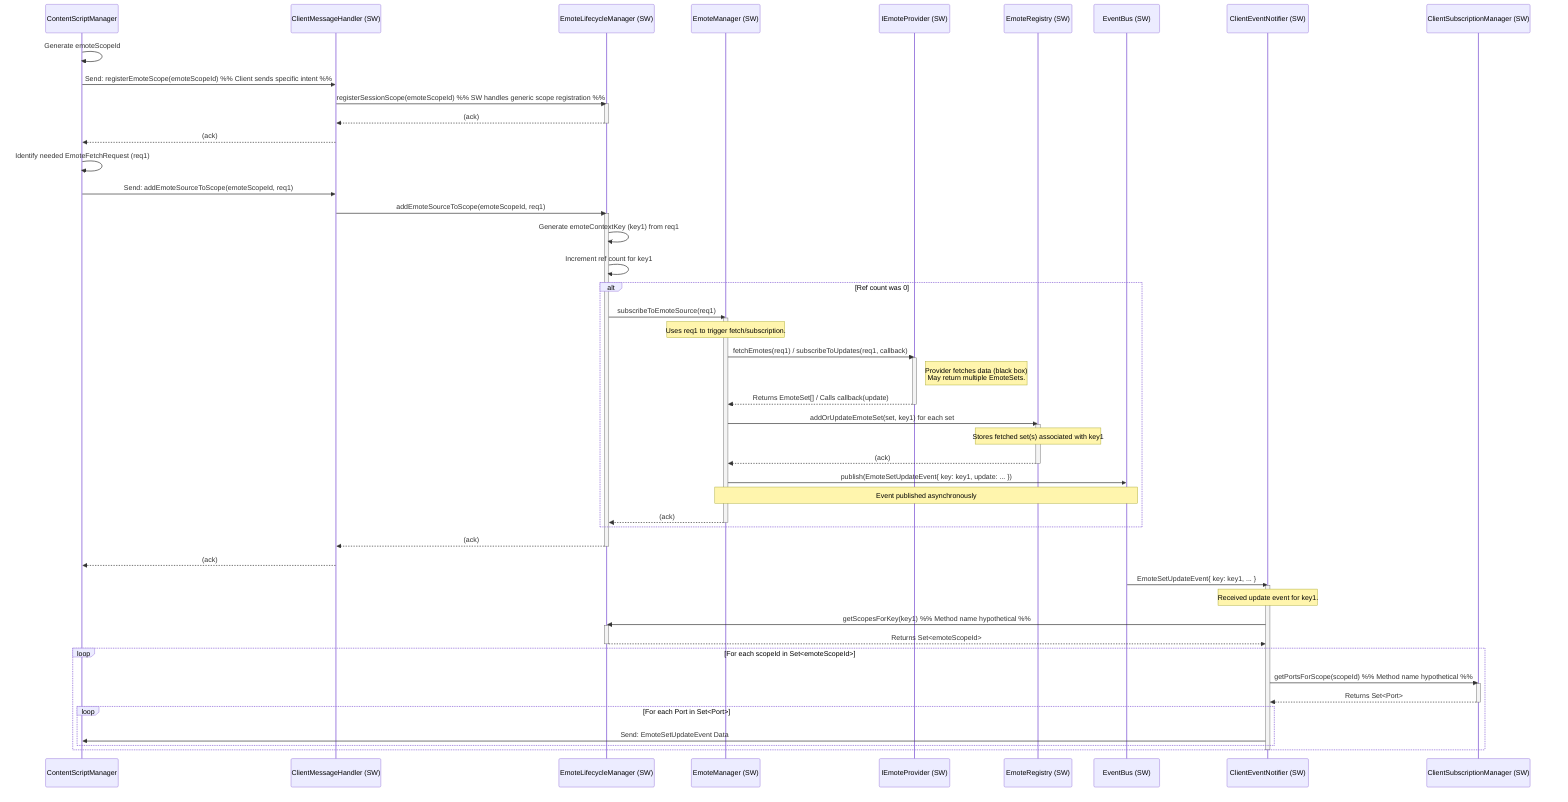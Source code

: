sequenceDiagram
    participant CSM as ContentScriptManager
    participant CMH as ClientMessageHandler (SW)
    participant ELM as EmoteLifecycleManager (SW)
    participant EM as EmoteManager (SW)
    participant EP as IEmoteProvider (SW)
    participant ER as EmoteRegistry (SW)
    participant EB as EventBus (SW)
    participant CEN as ClientEventNotifier (SW)
    participant CSMan as ClientSubscriptionManager (SW)

    %% Client Registration and Source Addition %%
    CSM->>CSM: Generate emoteScopeId
    CSM->>CMH: Send: registerEmoteScope(emoteScopeId) %% Client sends specific intent %%
    CMH->>ELM: registerSessionScope(emoteScopeId) %% SW handles generic scope registration %%
    activate ELM
    ELM-->>CMH: (ack)
    deactivate ELM
    CMH-->>CSM: (ack)

    CSM->>CSM: Identify needed EmoteFetchRequest (req1)
    CSM->>CMH: Send: addEmoteSourceToScope(emoteScopeId, req1)
    CMH->>ELM: addEmoteSourceToScope(emoteScopeId, req1)
    activate ELM
    ELM->>ELM: Generate emoteContextKey (key1) from req1
    ELM->>ELM: Increment ref count for key1

    %% ELM triggers EM based on ref count %%
    alt Ref count was 0
        ELM->>EM: subscribeToEmoteSource(req1)
        activate EM
        Note over EM: Uses req1 to trigger fetch/subscription.

        %% Emote Manager interacts with Provider and Registry %%
        EM->>EP: fetchEmotes(req1) / subscribeToUpdates(req1, callback)
        activate EP
        Note right of EP: Provider fetches data (black box)<br/>May return multiple EmoteSets.
        EP-->>EM: Returns EmoteSet[] / Calls callback(update)
        deactivate EP

        EM->>ER: addOrUpdateEmoteSet(set, key1) for each set
        activate ER
        Note over ER: Stores fetched set(s) associated with key1
        ER-->>EM: (ack)
        deactivate ER

        %% Emote Manager publishes update event (async) %%
        EM->>EB: publish(EmoteSetUpdateEvent{ key: key1, update: ... })
        Note over EM, EB: Event published asynchronously

        %% Emote Manager returns ack to Lifecycle Manager %%
        EM-->>ELM: (ack)
        deactivate EM
    end
    ELM-->>CMH: (ack)
    deactivate ELM
    CMH-->>CSM: (ack)


    %% Event Delivery Flow to Client (Happens asynchronously later) %%
    EB->>CEN: EmoteSetUpdateEvent{ key: key1, ... }
    activate CEN
    Note over CEN: Received update event for key1.

    %% CEN finds target clients (Assumption: via ELM & CSMan) %%
    CEN->>ELM: getScopesForKey(key1) %% Method name hypothetical %%
    activate ELM
    ELM-->>CEN: Returns Set<emoteScopeId>
    deactivate ELM

    loop For each scopeId in Set<emoteScopeId>
        CEN->>CSMan: getPortsForScope(scopeId) %% Method name hypothetical %%
        activate CSMan
        CSMan-->>CEN: Returns Set<Port>
        deactivate CSMan
        loop For each Port in Set<Port>
            CEN->>CSM: Send: EmoteSetUpdateEvent Data
        end
    end
    deactivate CEN